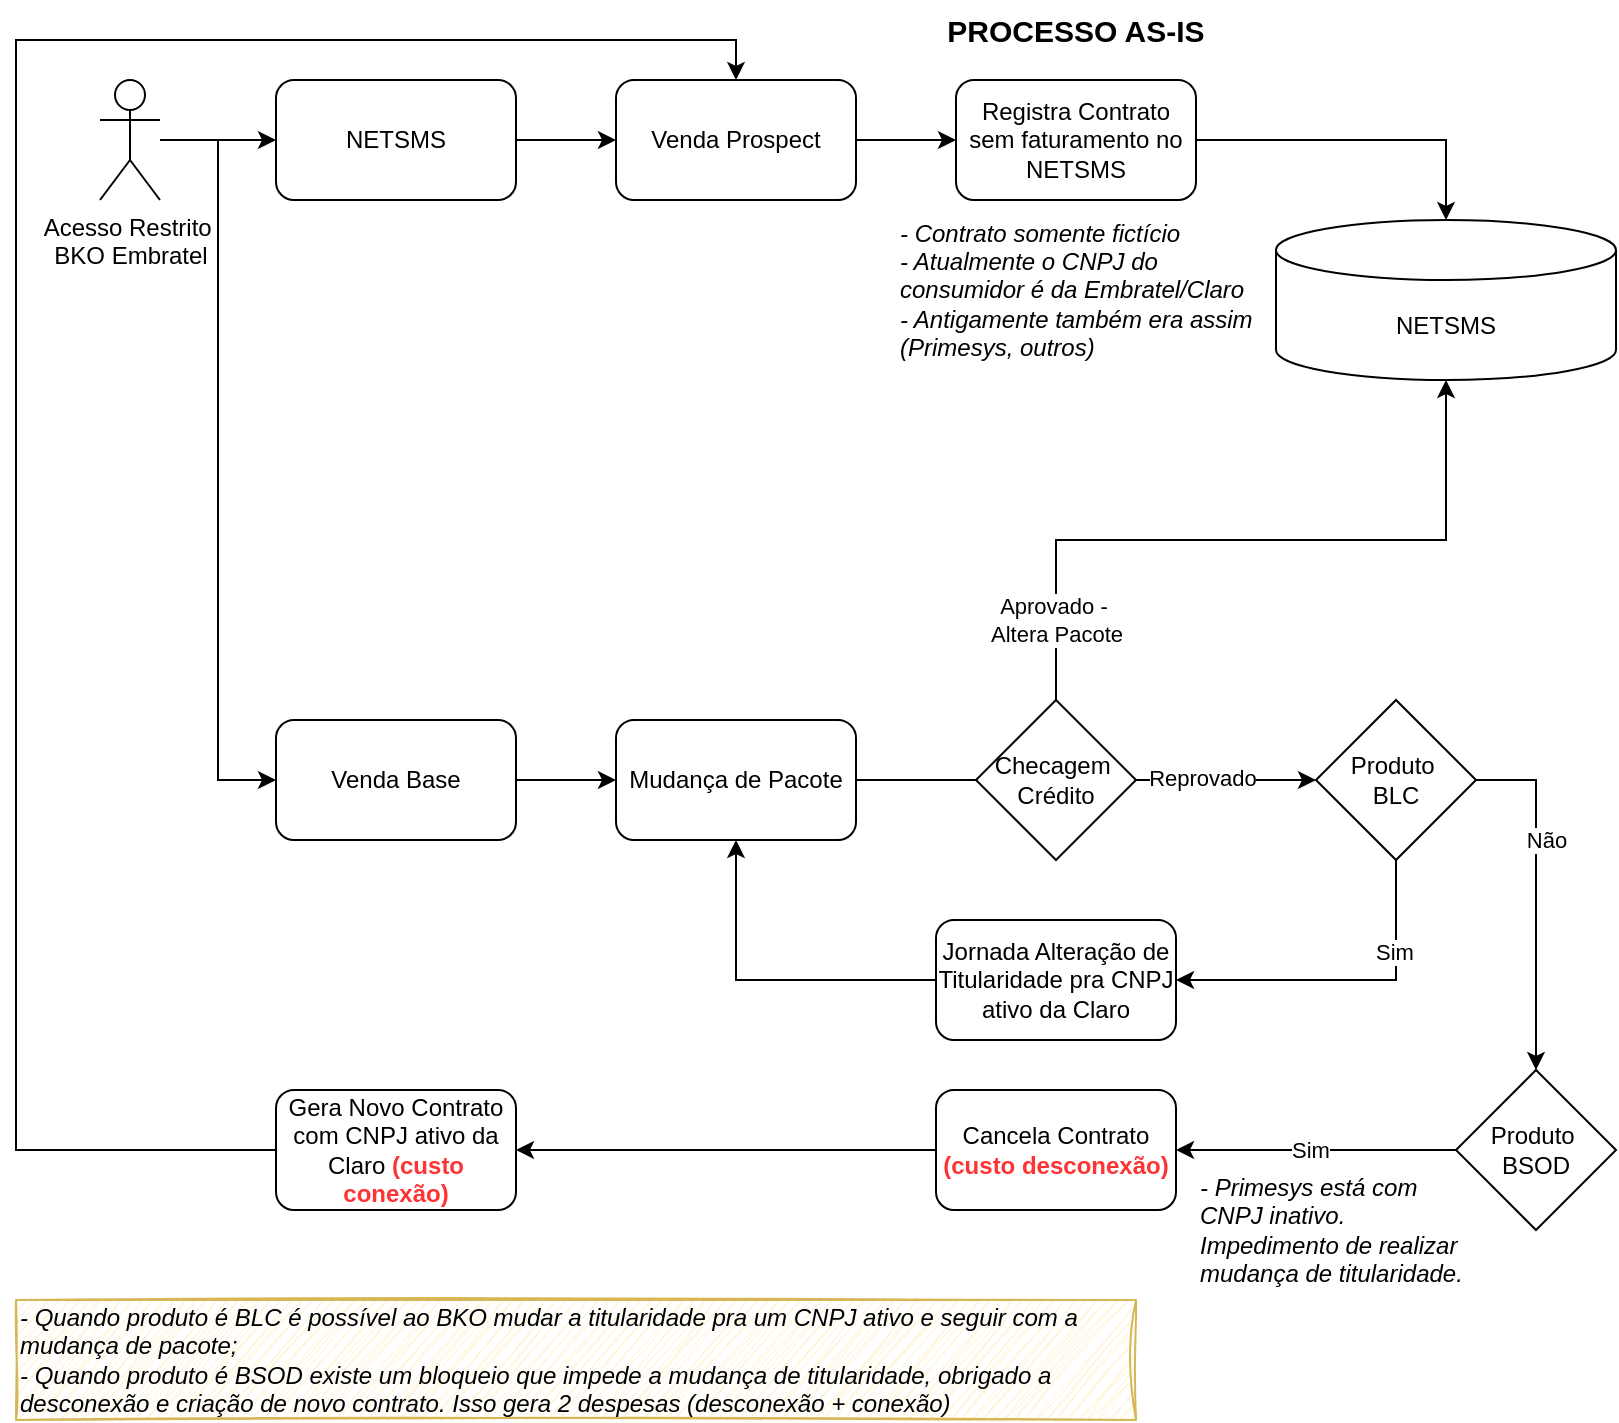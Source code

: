 <mxfile version="28.1.0" pages="4">
  <diagram name="AS-IS v2" id="DpZQilk-6mZD1pAiLKQT">
    <mxGraphModel dx="1042" dy="561" grid="1" gridSize="10" guides="1" tooltips="1" connect="1" arrows="1" fold="1" page="1" pageScale="1" pageWidth="827" pageHeight="1169" math="0" shadow="0">
      <root>
        <mxCell id="k7Fj7TQaixe13yYSkC7b-0" />
        <mxCell id="k7Fj7TQaixe13yYSkC7b-1" parent="k7Fj7TQaixe13yYSkC7b-0" />
        <mxCell id="k7Fj7TQaixe13yYSkC7b-2" style="edgeStyle=orthogonalEdgeStyle;rounded=0;orthogonalLoop=1;jettySize=auto;html=1;" edge="1" parent="k7Fj7TQaixe13yYSkC7b-1" source="k7Fj7TQaixe13yYSkC7b-3" target="k7Fj7TQaixe13yYSkC7b-12">
          <mxGeometry relative="1" as="geometry" />
        </mxCell>
        <mxCell id="k7Fj7TQaixe13yYSkC7b-3" value="NETSMS" style="rounded=1;whiteSpace=wrap;html=1;" vertex="1" parent="k7Fj7TQaixe13yYSkC7b-1">
          <mxGeometry x="150" y="50" width="120" height="60" as="geometry" />
        </mxCell>
        <mxCell id="k7Fj7TQaixe13yYSkC7b-4" style="edgeStyle=orthogonalEdgeStyle;rounded=0;orthogonalLoop=1;jettySize=auto;html=1;entryX=0;entryY=0.5;entryDx=0;entryDy=0;" edge="1" parent="k7Fj7TQaixe13yYSkC7b-1" source="k7Fj7TQaixe13yYSkC7b-6" target="k7Fj7TQaixe13yYSkC7b-3">
          <mxGeometry relative="1" as="geometry" />
        </mxCell>
        <mxCell id="k7Fj7TQaixe13yYSkC7b-5" style="edgeStyle=orthogonalEdgeStyle;rounded=0;orthogonalLoop=1;jettySize=auto;html=1;entryX=0;entryY=0.5;entryDx=0;entryDy=0;" edge="1" parent="k7Fj7TQaixe13yYSkC7b-1" source="k7Fj7TQaixe13yYSkC7b-6" target="k7Fj7TQaixe13yYSkC7b-14">
          <mxGeometry relative="1" as="geometry" />
        </mxCell>
        <mxCell id="k7Fj7TQaixe13yYSkC7b-6" value="Acesso Restrito&amp;nbsp;&lt;div&gt;BKO Embratel&lt;/div&gt;" style="shape=umlActor;verticalLabelPosition=bottom;verticalAlign=top;html=1;outlineConnect=0;" vertex="1" parent="k7Fj7TQaixe13yYSkC7b-1">
          <mxGeometry x="62" y="50" width="30" height="60" as="geometry" />
        </mxCell>
        <mxCell id="k7Fj7TQaixe13yYSkC7b-7" value="Registra Contrato sem faturamento no NETSMS" style="rounded=1;whiteSpace=wrap;html=1;" vertex="1" parent="k7Fj7TQaixe13yYSkC7b-1">
          <mxGeometry x="490" y="50" width="120" height="60" as="geometry" />
        </mxCell>
        <mxCell id="k7Fj7TQaixe13yYSkC7b-8" value="- Contrato somente fictício&lt;div&gt;- Atualmente o CNPJ do consumidor é da Embratel/Claro&lt;/div&gt;&lt;div&gt;- Antigamente também era assim (Primesys, outros)&lt;/div&gt;" style="text;html=1;align=left;verticalAlign=middle;whiteSpace=wrap;rounded=0;fontStyle=2" vertex="1" parent="k7Fj7TQaixe13yYSkC7b-1">
          <mxGeometry x="460" y="90" width="180" height="130" as="geometry" />
        </mxCell>
        <mxCell id="k7Fj7TQaixe13yYSkC7b-9" value="NETSMS" style="shape=cylinder3;whiteSpace=wrap;html=1;boundedLbl=1;backgroundOutline=1;size=15;" vertex="1" parent="k7Fj7TQaixe13yYSkC7b-1">
          <mxGeometry x="650" y="120" width="170" height="80" as="geometry" />
        </mxCell>
        <mxCell id="k7Fj7TQaixe13yYSkC7b-10" style="edgeStyle=orthogonalEdgeStyle;rounded=0;orthogonalLoop=1;jettySize=auto;html=1;entryX=0.5;entryY=0;entryDx=0;entryDy=0;entryPerimeter=0;" edge="1" parent="k7Fj7TQaixe13yYSkC7b-1" source="k7Fj7TQaixe13yYSkC7b-7" target="k7Fj7TQaixe13yYSkC7b-9">
          <mxGeometry relative="1" as="geometry" />
        </mxCell>
        <mxCell id="k7Fj7TQaixe13yYSkC7b-11" style="edgeStyle=orthogonalEdgeStyle;rounded=0;orthogonalLoop=1;jettySize=auto;html=1;entryX=0;entryY=0.5;entryDx=0;entryDy=0;" edge="1" parent="k7Fj7TQaixe13yYSkC7b-1" source="k7Fj7TQaixe13yYSkC7b-12" target="k7Fj7TQaixe13yYSkC7b-7">
          <mxGeometry relative="1" as="geometry" />
        </mxCell>
        <mxCell id="k7Fj7TQaixe13yYSkC7b-12" value="Venda Prospect" style="rounded=1;whiteSpace=wrap;html=1;" vertex="1" parent="k7Fj7TQaixe13yYSkC7b-1">
          <mxGeometry x="320" y="50" width="120" height="60" as="geometry" />
        </mxCell>
        <mxCell id="k7Fj7TQaixe13yYSkC7b-13" value="" style="edgeStyle=orthogonalEdgeStyle;rounded=0;orthogonalLoop=1;jettySize=auto;html=1;" edge="1" parent="k7Fj7TQaixe13yYSkC7b-1" source="k7Fj7TQaixe13yYSkC7b-14" target="k7Fj7TQaixe13yYSkC7b-16">
          <mxGeometry relative="1" as="geometry" />
        </mxCell>
        <mxCell id="k7Fj7TQaixe13yYSkC7b-14" value="Venda Base" style="rounded=1;whiteSpace=wrap;html=1;" vertex="1" parent="k7Fj7TQaixe13yYSkC7b-1">
          <mxGeometry x="150" y="370" width="120" height="60" as="geometry" />
        </mxCell>
        <mxCell id="k7Fj7TQaixe13yYSkC7b-15" style="edgeStyle=orthogonalEdgeStyle;rounded=0;orthogonalLoop=1;jettySize=auto;html=1;entryX=0;entryY=0.5;entryDx=0;entryDy=0;" edge="1" parent="k7Fj7TQaixe13yYSkC7b-1" source="k7Fj7TQaixe13yYSkC7b-16" target="3gBMF1O4Vmi6MCF1SRB2-2">
          <mxGeometry relative="1" as="geometry">
            <mxPoint x="540" y="400" as="targetPoint" />
            <Array as="points">
              <mxPoint x="570" y="400" />
              <mxPoint x="570" y="400" />
            </Array>
          </mxGeometry>
        </mxCell>
        <mxCell id="k7Fj7TQaixe13yYSkC7b-16" value="Mudança de Pacote" style="whiteSpace=wrap;html=1;rounded=1;" vertex="1" parent="k7Fj7TQaixe13yYSkC7b-1">
          <mxGeometry x="320" y="370" width="120" height="60" as="geometry" />
        </mxCell>
        <mxCell id="3gBMF1O4Vmi6MCF1SRB2-15" value="" style="edgeStyle=orthogonalEdgeStyle;rounded=0;orthogonalLoop=1;jettySize=auto;html=1;exitX=1;exitY=0.5;exitDx=0;exitDy=0;entryX=0;entryY=0.5;entryDx=0;entryDy=0;" edge="1" parent="k7Fj7TQaixe13yYSkC7b-1" source="3gBMF1O4Vmi6MCF1SRB2-2" target="3gBMF1O4Vmi6MCF1SRB2-17">
          <mxGeometry relative="1" as="geometry">
            <mxPoint x="620" y="400" as="sourcePoint" />
            <mxPoint x="670" y="400" as="targetPoint" />
          </mxGeometry>
        </mxCell>
        <mxCell id="3gBMF1O4Vmi6MCF1SRB2-16" value="Reprovado" style="edgeLabel;html=1;align=center;verticalAlign=middle;resizable=0;points=[];" vertex="1" connectable="0" parent="3gBMF1O4Vmi6MCF1SRB2-15">
          <mxGeometry x="-0.265" y="1" relative="1" as="geometry">
            <mxPoint as="offset" />
          </mxGeometry>
        </mxCell>
        <mxCell id="k7Fj7TQaixe13yYSkC7b-26" value="&lt;div&gt;- Primesys está com CNPJ inativo. Impedimento de realizar mudança de titularidade.&lt;/div&gt;" style="text;html=1;align=left;verticalAlign=middle;whiteSpace=wrap;rounded=0;fontStyle=2" vertex="1" parent="k7Fj7TQaixe13yYSkC7b-1">
          <mxGeometry x="610" y="600" width="140" height="50" as="geometry" />
        </mxCell>
        <mxCell id="k7Fj7TQaixe13yYSkC7b-27" style="edgeStyle=orthogonalEdgeStyle;rounded=0;orthogonalLoop=1;jettySize=auto;html=1;entryX=0.5;entryY=1;entryDx=0;entryDy=0;" edge="1" parent="k7Fj7TQaixe13yYSkC7b-1" source="k7Fj7TQaixe13yYSkC7b-28" target="k7Fj7TQaixe13yYSkC7b-16">
          <mxGeometry relative="1" as="geometry" />
        </mxCell>
        <mxCell id="k7Fj7TQaixe13yYSkC7b-28" value="Jornada Alteração de Titularidade pra CNPJ ativo da Claro" style="whiteSpace=wrap;html=1;rounded=1;" vertex="1" parent="k7Fj7TQaixe13yYSkC7b-1">
          <mxGeometry x="480" y="470" width="120" height="60" as="geometry" />
        </mxCell>
        <mxCell id="3gBMF1O4Vmi6MCF1SRB2-23" style="edgeStyle=orthogonalEdgeStyle;rounded=0;orthogonalLoop=1;jettySize=auto;html=1;entryX=1;entryY=0.5;entryDx=0;entryDy=0;" edge="1" parent="k7Fj7TQaixe13yYSkC7b-1" source="k7Fj7TQaixe13yYSkC7b-33" target="k7Fj7TQaixe13yYSkC7b-35">
          <mxGeometry relative="1" as="geometry" />
        </mxCell>
        <mxCell id="3gBMF1O4Vmi6MCF1SRB2-24" value="Sim" style="edgeLabel;html=1;align=center;verticalAlign=middle;resizable=0;points=[];" vertex="1" connectable="0" parent="3gBMF1O4Vmi6MCF1SRB2-23">
          <mxGeometry x="0.051" relative="1" as="geometry">
            <mxPoint as="offset" />
          </mxGeometry>
        </mxCell>
        <mxCell id="k7Fj7TQaixe13yYSkC7b-33" value="Produto&amp;nbsp;&lt;div&gt;BSOD&lt;/div&gt;" style="rhombus;whiteSpace=wrap;html=1;" vertex="1" parent="k7Fj7TQaixe13yYSkC7b-1">
          <mxGeometry x="740" y="545" width="80" height="80" as="geometry" />
        </mxCell>
        <mxCell id="k7Fj7TQaixe13yYSkC7b-34" value="" style="edgeStyle=orthogonalEdgeStyle;rounded=0;orthogonalLoop=1;jettySize=auto;html=1;" edge="1" parent="k7Fj7TQaixe13yYSkC7b-1" source="k7Fj7TQaixe13yYSkC7b-35" target="k7Fj7TQaixe13yYSkC7b-37">
          <mxGeometry relative="1" as="geometry" />
        </mxCell>
        <mxCell id="k7Fj7TQaixe13yYSkC7b-35" value="Cancela Contrato &lt;b&gt;&lt;font style=&quot;color: rgb(255, 51, 51);&quot;&gt;(custo desconexão)&lt;/font&gt;&lt;/b&gt;" style="rounded=1;whiteSpace=wrap;html=1;" vertex="1" parent="k7Fj7TQaixe13yYSkC7b-1">
          <mxGeometry x="480" y="555" width="120" height="60" as="geometry" />
        </mxCell>
        <mxCell id="k7Fj7TQaixe13yYSkC7b-36" style="edgeStyle=orthogonalEdgeStyle;rounded=0;orthogonalLoop=1;jettySize=auto;html=1;entryX=0.5;entryY=0;entryDx=0;entryDy=0;exitX=0;exitY=0.5;exitDx=0;exitDy=0;" edge="1" parent="k7Fj7TQaixe13yYSkC7b-1" source="k7Fj7TQaixe13yYSkC7b-37" target="k7Fj7TQaixe13yYSkC7b-12">
          <mxGeometry relative="1" as="geometry">
            <Array as="points">
              <mxPoint x="20" y="585" />
              <mxPoint x="20" y="30" />
              <mxPoint x="380" y="30" />
            </Array>
          </mxGeometry>
        </mxCell>
        <mxCell id="k7Fj7TQaixe13yYSkC7b-37" value="&lt;font style=&quot;color: rgb(0, 0, 0);&quot;&gt;Gera Novo Contrato com CNPJ a&lt;/font&gt;&lt;span style=&quot;background-color: transparent;&quot;&gt;&lt;font style=&quot;color: rgb(0, 0, 0);&quot;&gt;tivo da Claro&lt;/font&gt;&lt;font style=&quot;color: light-dark(rgb(255, 51, 51), rgb(255, 255, 255));&quot;&gt; &lt;/font&gt;&lt;b style=&quot;&quot;&gt;&lt;font style=&quot;color: light-dark(rgb(255, 51, 51), rgb(255, 255, 255));&quot;&gt;(custo conexão)&lt;/font&gt;&lt;/b&gt;&lt;/span&gt;" style="whiteSpace=wrap;html=1;rounded=1;" vertex="1" parent="k7Fj7TQaixe13yYSkC7b-1">
          <mxGeometry x="150" y="555" width="120" height="60" as="geometry" />
        </mxCell>
        <mxCell id="k7Fj7TQaixe13yYSkC7b-38" value="PROCESSO AS-IS" style="text;html=1;align=center;verticalAlign=middle;whiteSpace=wrap;rounded=0;fontStyle=1;fontSize=15;" vertex="1" parent="k7Fj7TQaixe13yYSkC7b-1">
          <mxGeometry x="425" y="10" width="250" height="30" as="geometry" />
        </mxCell>
        <mxCell id="3gBMF1O4Vmi6MCF1SRB2-2" value="Checagem&amp;nbsp;&lt;div&gt;Crédito&lt;/div&gt;" style="rhombus;whiteSpace=wrap;html=1;" vertex="1" parent="k7Fj7TQaixe13yYSkC7b-1">
          <mxGeometry x="500" y="360" width="80" height="80" as="geometry" />
        </mxCell>
        <mxCell id="3gBMF1O4Vmi6MCF1SRB2-7" style="edgeStyle=orthogonalEdgeStyle;rounded=0;orthogonalLoop=1;jettySize=auto;html=1;entryX=0.5;entryY=1;entryDx=0;entryDy=0;entryPerimeter=0;exitX=0.5;exitY=0;exitDx=0;exitDy=0;" edge="1" parent="k7Fj7TQaixe13yYSkC7b-1" source="3gBMF1O4Vmi6MCF1SRB2-2" target="k7Fj7TQaixe13yYSkC7b-9">
          <mxGeometry relative="1" as="geometry" />
        </mxCell>
        <mxCell id="3gBMF1O4Vmi6MCF1SRB2-8" value="Aprovado -&amp;nbsp;&lt;div&gt;Altera Pacote&lt;/div&gt;" style="edgeLabel;html=1;align=center;verticalAlign=middle;resizable=0;points=[];" vertex="1" connectable="0" parent="3gBMF1O4Vmi6MCF1SRB2-7">
          <mxGeometry x="-0.027" y="2" relative="1" as="geometry">
            <mxPoint x="-93" y="42" as="offset" />
          </mxGeometry>
        </mxCell>
        <mxCell id="3gBMF1O4Vmi6MCF1SRB2-18" style="edgeStyle=orthogonalEdgeStyle;rounded=0;orthogonalLoop=1;jettySize=auto;html=1;entryX=1;entryY=0.5;entryDx=0;entryDy=0;" edge="1" parent="k7Fj7TQaixe13yYSkC7b-1" source="3gBMF1O4Vmi6MCF1SRB2-17" target="k7Fj7TQaixe13yYSkC7b-28">
          <mxGeometry relative="1" as="geometry">
            <Array as="points">
              <mxPoint x="710" y="500" />
            </Array>
          </mxGeometry>
        </mxCell>
        <mxCell id="3gBMF1O4Vmi6MCF1SRB2-19" value="Sim" style="edgeLabel;html=1;align=center;verticalAlign=middle;resizable=0;points=[];" vertex="1" connectable="0" parent="3gBMF1O4Vmi6MCF1SRB2-18">
          <mxGeometry x="-0.456" y="-1" relative="1" as="geometry">
            <mxPoint as="offset" />
          </mxGeometry>
        </mxCell>
        <mxCell id="3gBMF1O4Vmi6MCF1SRB2-20" style="edgeStyle=orthogonalEdgeStyle;rounded=0;orthogonalLoop=1;jettySize=auto;html=1;entryX=0.5;entryY=0;entryDx=0;entryDy=0;" edge="1" parent="k7Fj7TQaixe13yYSkC7b-1" source="3gBMF1O4Vmi6MCF1SRB2-17" target="k7Fj7TQaixe13yYSkC7b-33">
          <mxGeometry relative="1" as="geometry">
            <Array as="points">
              <mxPoint x="780" y="400" />
            </Array>
          </mxGeometry>
        </mxCell>
        <mxCell id="3gBMF1O4Vmi6MCF1SRB2-21" value="Não" style="edgeLabel;html=1;align=center;verticalAlign=middle;resizable=0;points=[];" vertex="1" connectable="0" parent="3gBMF1O4Vmi6MCF1SRB2-20">
          <mxGeometry x="-0.773" y="-2" relative="1" as="geometry">
            <mxPoint x="15" y="28" as="offset" />
          </mxGeometry>
        </mxCell>
        <mxCell id="3gBMF1O4Vmi6MCF1SRB2-17" value="Produto&amp;nbsp;&lt;div&gt;BLC&lt;/div&gt;" style="rhombus;whiteSpace=wrap;html=1;" vertex="1" parent="k7Fj7TQaixe13yYSkC7b-1">
          <mxGeometry x="670" y="360" width="80" height="80" as="geometry" />
        </mxCell>
        <mxCell id="3gBMF1O4Vmi6MCF1SRB2-25" value="&lt;div&gt;- Quando produto é BLC é possível ao BKO mudar a titularidade pra um CNPJ ativo e seguir com a mudança de pacote;&lt;/div&gt;&lt;div&gt;- Quando produto é BSOD existe um bloqueio que impede a mudança de titularidade, obrigado a desconexão e criação de novo contrato. Isso gera 2 despesas (desconexão + conexão)&lt;/div&gt;" style="text;html=1;align=left;verticalAlign=middle;whiteSpace=wrap;rounded=0;fontStyle=2;fillColor=#fff2cc;strokeColor=#d6b656;sketch=1;curveFitting=1;jiggle=2;" vertex="1" parent="k7Fj7TQaixe13yYSkC7b-1">
          <mxGeometry x="20" y="660" width="560" height="60" as="geometry" />
        </mxCell>
      </root>
    </mxGraphModel>
  </diagram>
  <diagram name="TO-BE v2" id="lrzshgty2-1Zl3WJrVAD">
    <mxGraphModel dx="1042" dy="561" grid="1" gridSize="10" guides="1" tooltips="1" connect="1" arrows="1" fold="1" page="1" pageScale="1" pageWidth="827" pageHeight="1169" math="0" shadow="0">
      <root>
        <mxCell id="-ufZKjMV2JP7Gstn3VgU-0" />
        <mxCell id="-ufZKjMV2JP7Gstn3VgU-1" parent="-ufZKjMV2JP7Gstn3VgU-0" />
        <mxCell id="-ufZKjMV2JP7Gstn3VgU-2" style="edgeStyle=orthogonalEdgeStyle;rounded=0;orthogonalLoop=1;jettySize=auto;html=1;" edge="1" parent="-ufZKjMV2JP7Gstn3VgU-1" source="-ufZKjMV2JP7Gstn3VgU-3" target="-ufZKjMV2JP7Gstn3VgU-12">
          <mxGeometry relative="1" as="geometry" />
        </mxCell>
        <mxCell id="-ufZKjMV2JP7Gstn3VgU-3" value="NETSMS" style="rounded=1;whiteSpace=wrap;html=1;" vertex="1" parent="-ufZKjMV2JP7Gstn3VgU-1">
          <mxGeometry x="150" y="50" width="120" height="60" as="geometry" />
        </mxCell>
        <mxCell id="-ufZKjMV2JP7Gstn3VgU-4" style="edgeStyle=orthogonalEdgeStyle;rounded=0;orthogonalLoop=1;jettySize=auto;html=1;entryX=0;entryY=0.5;entryDx=0;entryDy=0;" edge="1" parent="-ufZKjMV2JP7Gstn3VgU-1" source="-ufZKjMV2JP7Gstn3VgU-6" target="-ufZKjMV2JP7Gstn3VgU-3">
          <mxGeometry relative="1" as="geometry" />
        </mxCell>
        <mxCell id="-ufZKjMV2JP7Gstn3VgU-5" style="edgeStyle=orthogonalEdgeStyle;rounded=0;orthogonalLoop=1;jettySize=auto;html=1;entryX=0;entryY=0.5;entryDx=0;entryDy=0;" edge="1" parent="-ufZKjMV2JP7Gstn3VgU-1" source="-ufZKjMV2JP7Gstn3VgU-6" target="-ufZKjMV2JP7Gstn3VgU-14">
          <mxGeometry relative="1" as="geometry" />
        </mxCell>
        <mxCell id="-ufZKjMV2JP7Gstn3VgU-6" value="Acesso Restrito&amp;nbsp;&lt;div&gt;BKO Embratel&lt;/div&gt;" style="shape=umlActor;verticalLabelPosition=bottom;verticalAlign=top;html=1;outlineConnect=0;" vertex="1" parent="-ufZKjMV2JP7Gstn3VgU-1">
          <mxGeometry x="62" y="50" width="30" height="60" as="geometry" />
        </mxCell>
        <mxCell id="-ufZKjMV2JP7Gstn3VgU-7" value="Registra Contrato sem faturamento no NETSMS" style="rounded=1;whiteSpace=wrap;html=1;" vertex="1" parent="-ufZKjMV2JP7Gstn3VgU-1">
          <mxGeometry x="490" y="50" width="120" height="60" as="geometry" />
        </mxCell>
        <mxCell id="-ufZKjMV2JP7Gstn3VgU-8" value="- Contrato somente fictício&lt;div&gt;- Atualmente o CNPJ do consumidor é da Embratel/Claro&lt;/div&gt;&lt;div&gt;- Antigamente também era assim (Primesys, outros)&lt;/div&gt;" style="text;html=1;align=left;verticalAlign=middle;whiteSpace=wrap;rounded=0;fontStyle=2" vertex="1" parent="-ufZKjMV2JP7Gstn3VgU-1">
          <mxGeometry x="460" y="90" width="180" height="130" as="geometry" />
        </mxCell>
        <mxCell id="-ufZKjMV2JP7Gstn3VgU-9" value="NETSMS" style="shape=cylinder3;whiteSpace=wrap;html=1;boundedLbl=1;backgroundOutline=1;size=15;" vertex="1" parent="-ufZKjMV2JP7Gstn3VgU-1">
          <mxGeometry x="650" y="120" width="170" height="80" as="geometry" />
        </mxCell>
        <mxCell id="-ufZKjMV2JP7Gstn3VgU-10" style="edgeStyle=orthogonalEdgeStyle;rounded=0;orthogonalLoop=1;jettySize=auto;html=1;entryX=0.5;entryY=0;entryDx=0;entryDy=0;entryPerimeter=0;" edge="1" parent="-ufZKjMV2JP7Gstn3VgU-1" source="-ufZKjMV2JP7Gstn3VgU-7" target="-ufZKjMV2JP7Gstn3VgU-9">
          <mxGeometry relative="1" as="geometry" />
        </mxCell>
        <mxCell id="-ufZKjMV2JP7Gstn3VgU-11" style="edgeStyle=orthogonalEdgeStyle;rounded=0;orthogonalLoop=1;jettySize=auto;html=1;entryX=0;entryY=0.5;entryDx=0;entryDy=0;" edge="1" parent="-ufZKjMV2JP7Gstn3VgU-1" source="-ufZKjMV2JP7Gstn3VgU-12" target="-ufZKjMV2JP7Gstn3VgU-7">
          <mxGeometry relative="1" as="geometry" />
        </mxCell>
        <mxCell id="-ufZKjMV2JP7Gstn3VgU-12" value="Venda Prospect" style="rounded=1;whiteSpace=wrap;html=1;" vertex="1" parent="-ufZKjMV2JP7Gstn3VgU-1">
          <mxGeometry x="320" y="50" width="120" height="60" as="geometry" />
        </mxCell>
        <mxCell id="-ufZKjMV2JP7Gstn3VgU-13" value="" style="edgeStyle=orthogonalEdgeStyle;rounded=0;orthogonalLoop=1;jettySize=auto;html=1;" edge="1" parent="-ufZKjMV2JP7Gstn3VgU-1" source="-ufZKjMV2JP7Gstn3VgU-14" target="-ufZKjMV2JP7Gstn3VgU-16">
          <mxGeometry relative="1" as="geometry" />
        </mxCell>
        <mxCell id="-ufZKjMV2JP7Gstn3VgU-14" value="Venda Base" style="rounded=1;whiteSpace=wrap;html=1;" vertex="1" parent="-ufZKjMV2JP7Gstn3VgU-1">
          <mxGeometry x="150" y="370" width="120" height="60" as="geometry" />
        </mxCell>
        <mxCell id="-ufZKjMV2JP7Gstn3VgU-15" style="edgeStyle=orthogonalEdgeStyle;rounded=0;orthogonalLoop=1;jettySize=auto;html=1;entryX=0;entryY=0.5;entryDx=0;entryDy=0;" edge="1" parent="-ufZKjMV2JP7Gstn3VgU-1" source="-ufZKjMV2JP7Gstn3VgU-16" target="-ufZKjMV2JP7Gstn3VgU-30">
          <mxGeometry relative="1" as="geometry">
            <mxPoint x="540" y="400" as="targetPoint" />
            <Array as="points">
              <mxPoint x="570" y="400" />
              <mxPoint x="570" y="400" />
            </Array>
          </mxGeometry>
        </mxCell>
        <mxCell id="-ufZKjMV2JP7Gstn3VgU-16" value="Mudança de Pacote" style="whiteSpace=wrap;html=1;rounded=1;" vertex="1" parent="-ufZKjMV2JP7Gstn3VgU-1">
          <mxGeometry x="320" y="370" width="120" height="60" as="geometry" />
        </mxCell>
        <mxCell id="-ufZKjMV2JP7Gstn3VgU-17" value="" style="edgeStyle=orthogonalEdgeStyle;rounded=0;orthogonalLoop=1;jettySize=auto;html=1;exitX=1;exitY=0.5;exitDx=0;exitDy=0;entryX=1;entryY=0.5;entryDx=0;entryDy=0;" edge="1" parent="-ufZKjMV2JP7Gstn3VgU-1" source="-ufZKjMV2JP7Gstn3VgU-30" target="-ufZKjMV2JP7Gstn3VgU-21">
          <mxGeometry relative="1" as="geometry">
            <mxPoint x="620" y="400" as="sourcePoint" />
            <mxPoint x="670" y="400" as="targetPoint" />
          </mxGeometry>
        </mxCell>
        <mxCell id="-ufZKjMV2JP7Gstn3VgU-18" value="Reprovado" style="edgeLabel;html=1;align=center;verticalAlign=middle;resizable=0;points=[];" vertex="1" connectable="0" parent="-ufZKjMV2JP7Gstn3VgU-17">
          <mxGeometry x="-0.265" y="1" relative="1" as="geometry">
            <mxPoint as="offset" />
          </mxGeometry>
        </mxCell>
        <mxCell id="-ufZKjMV2JP7Gstn3VgU-20" style="edgeStyle=orthogonalEdgeStyle;rounded=0;orthogonalLoop=1;jettySize=auto;html=1;entryX=0.5;entryY=1;entryDx=0;entryDy=0;" edge="1" parent="-ufZKjMV2JP7Gstn3VgU-1" source="-ufZKjMV2JP7Gstn3VgU-21" target="-ufZKjMV2JP7Gstn3VgU-16">
          <mxGeometry relative="1" as="geometry" />
        </mxCell>
        <mxCell id="-ufZKjMV2JP7Gstn3VgU-21" value="Jornada Alteração de Titularidade pra CNPJ ativo da Claro" style="whiteSpace=wrap;html=1;rounded=1;" vertex="1" parent="-ufZKjMV2JP7Gstn3VgU-1">
          <mxGeometry x="480" y="470" width="120" height="60" as="geometry" />
        </mxCell>
        <mxCell id="-ufZKjMV2JP7Gstn3VgU-29" value="PROCESSO TO-BE" style="text;html=1;align=center;verticalAlign=middle;whiteSpace=wrap;rounded=0;fontStyle=1;fontSize=15;" vertex="1" parent="-ufZKjMV2JP7Gstn3VgU-1">
          <mxGeometry x="425" y="10" width="250" height="30" as="geometry" />
        </mxCell>
        <mxCell id="-ufZKjMV2JP7Gstn3VgU-30" value="Checagem&amp;nbsp;&lt;div&gt;Crédito&lt;/div&gt;" style="rhombus;whiteSpace=wrap;html=1;" vertex="1" parent="-ufZKjMV2JP7Gstn3VgU-1">
          <mxGeometry x="500" y="360" width="80" height="80" as="geometry" />
        </mxCell>
        <mxCell id="-ufZKjMV2JP7Gstn3VgU-31" style="edgeStyle=orthogonalEdgeStyle;rounded=0;orthogonalLoop=1;jettySize=auto;html=1;entryX=0.5;entryY=1;entryDx=0;entryDy=0;entryPerimeter=0;exitX=0.5;exitY=0;exitDx=0;exitDy=0;" edge="1" parent="-ufZKjMV2JP7Gstn3VgU-1" source="-ufZKjMV2JP7Gstn3VgU-30" target="-ufZKjMV2JP7Gstn3VgU-9">
          <mxGeometry relative="1" as="geometry" />
        </mxCell>
        <mxCell id="-ufZKjMV2JP7Gstn3VgU-32" value="Aprovado -&amp;nbsp;&lt;div&gt;Altera Pacote&lt;/div&gt;" style="edgeLabel;html=1;align=center;verticalAlign=middle;resizable=0;points=[];" vertex="1" connectable="0" parent="-ufZKjMV2JP7Gstn3VgU-31">
          <mxGeometry x="-0.027" y="2" relative="1" as="geometry">
            <mxPoint x="-93" y="42" as="offset" />
          </mxGeometry>
        </mxCell>
        <mxCell id="-ufZKjMV2JP7Gstn3VgU-38" value="- Todos contratos Embratel já estarão com CNPJ ativo, evitando necessidade de cancelamento (desconexão) e criação de novo contrato (conexão)." style="text;html=1;align=left;verticalAlign=top;whiteSpace=wrap;rounded=0;fontStyle=2;fillColor=#fff2cc;strokeColor=#d6b656;sketch=1;curveFitting=1;jiggle=2;" vertex="1" parent="-ufZKjMV2JP7Gstn3VgU-1">
          <mxGeometry x="20" y="550" width="560" height="60" as="geometry" />
        </mxCell>
        <mxCell id="9VtAtsA4rNMMjcmzdgVB-0" value="JOB Atualiza CNPJ em contratos Embratel" style="rounded=1;whiteSpace=wrap;html=1;fillColor=#fff2cc;strokeColor=#d6b656;" vertex="1" parent="-ufZKjMV2JP7Gstn3VgU-1">
          <mxGeometry x="610" y="310" width="120" height="60" as="geometry" />
        </mxCell>
        <mxCell id="9VtAtsA4rNMMjcmzdgVB-1" style="edgeStyle=orthogonalEdgeStyle;rounded=0;orthogonalLoop=1;jettySize=auto;html=1;entryX=0.598;entryY=1.025;entryDx=0;entryDy=0;entryPerimeter=0;exitX=1;exitY=0.5;exitDx=0;exitDy=0;" edge="1" parent="-ufZKjMV2JP7Gstn3VgU-1" source="9VtAtsA4rNMMjcmzdgVB-0" target="-ufZKjMV2JP7Gstn3VgU-9">
          <mxGeometry relative="1" as="geometry" />
        </mxCell>
        <mxCell id="AEFr6qQ_I9yNz6JFfCo5-0" value="Chamado Atualiza tabela NETSMS&amp;nbsp;com contratos x novo CNPJ" style="rounded=1;whiteSpace=wrap;html=1;fillColor=#fff2cc;strokeColor=#d6b656;" vertex="1" parent="-ufZKjMV2JP7Gstn3VgU-1">
          <mxGeometry x="320" y="210" width="120" height="60" as="geometry" />
        </mxCell>
        <mxCell id="AEFr6qQ_I9yNz6JFfCo5-1" style="edgeStyle=orthogonalEdgeStyle;rounded=0;orthogonalLoop=1;jettySize=auto;html=1;entryX=0.145;entryY=1;entryDx=0;entryDy=-4.35;entryPerimeter=0;" edge="1" parent="-ufZKjMV2JP7Gstn3VgU-1" source="AEFr6qQ_I9yNz6JFfCo5-0" target="-ufZKjMV2JP7Gstn3VgU-9">
          <mxGeometry relative="1" as="geometry" />
        </mxCell>
        <mxCell id="AEFr6qQ_I9yNz6JFfCo5-2" value="JOB Gera Arquivo LOG" style="rounded=1;whiteSpace=wrap;html=1;fillColor=#fff2cc;strokeColor=#d6b656;" vertex="1" parent="-ufZKjMV2JP7Gstn3VgU-1">
          <mxGeometry x="660" y="390" width="120" height="60" as="geometry" />
        </mxCell>
        <mxCell id="AEFr6qQ_I9yNz6JFfCo5-3" style="edgeStyle=orthogonalEdgeStyle;rounded=0;orthogonalLoop=1;jettySize=auto;html=1;entryX=0.855;entryY=1;entryDx=0;entryDy=-4.35;entryPerimeter=0;" edge="1" parent="-ufZKjMV2JP7Gstn3VgU-1" source="AEFr6qQ_I9yNz6JFfCo5-2" target="-ufZKjMV2JP7Gstn3VgU-9">
          <mxGeometry relative="1" as="geometry">
            <Array as="points">
              <mxPoint x="795" y="420" />
            </Array>
          </mxGeometry>
        </mxCell>
      </root>
    </mxGraphModel>
  </diagram>
  <diagram name="AS-IS" id="O9E3QVRjLYlltCBO5CC2">
    <mxGraphModel dx="1042" dy="561" grid="1" gridSize="10" guides="1" tooltips="1" connect="1" arrows="1" fold="1" page="1" pageScale="1" pageWidth="827" pageHeight="1169" math="0" shadow="0">
      <root>
        <mxCell id="0" />
        <mxCell id="1" parent="0" />
        <mxCell id="G7d9W_WRkZ0tDgpjF5aS-10" style="edgeStyle=orthogonalEdgeStyle;rounded=0;orthogonalLoop=1;jettySize=auto;html=1;" edge="1" parent="1" source="G7d9W_WRkZ0tDgpjF5aS-1" target="G7d9W_WRkZ0tDgpjF5aS-9">
          <mxGeometry relative="1" as="geometry" />
        </mxCell>
        <mxCell id="G7d9W_WRkZ0tDgpjF5aS-1" value="NETSMS" style="rounded=1;whiteSpace=wrap;html=1;" vertex="1" parent="1">
          <mxGeometry x="150" y="50" width="120" height="60" as="geometry" />
        </mxCell>
        <mxCell id="G7d9W_WRkZ0tDgpjF5aS-3" style="edgeStyle=orthogonalEdgeStyle;rounded=0;orthogonalLoop=1;jettySize=auto;html=1;entryX=0;entryY=0.5;entryDx=0;entryDy=0;" edge="1" parent="1" source="G7d9W_WRkZ0tDgpjF5aS-2" target="G7d9W_WRkZ0tDgpjF5aS-1">
          <mxGeometry relative="1" as="geometry" />
        </mxCell>
        <mxCell id="G7d9W_WRkZ0tDgpjF5aS-26" style="edgeStyle=orthogonalEdgeStyle;rounded=0;orthogonalLoop=1;jettySize=auto;html=1;entryX=0;entryY=0.5;entryDx=0;entryDy=0;" edge="1" parent="1" source="G7d9W_WRkZ0tDgpjF5aS-2" target="G7d9W_WRkZ0tDgpjF5aS-12">
          <mxGeometry relative="1" as="geometry" />
        </mxCell>
        <mxCell id="G7d9W_WRkZ0tDgpjF5aS-2" value="Acesso Restrito&amp;nbsp;&lt;div&gt;BKO Embratel&lt;/div&gt;" style="shape=umlActor;verticalLabelPosition=bottom;verticalAlign=top;html=1;outlineConnect=0;" vertex="1" parent="1">
          <mxGeometry x="62" y="50" width="30" height="60" as="geometry" />
        </mxCell>
        <mxCell id="G7d9W_WRkZ0tDgpjF5aS-4" value="Registra Contrato sem faturamento no NETSMS" style="rounded=1;whiteSpace=wrap;html=1;" vertex="1" parent="1">
          <mxGeometry x="490" y="50" width="120" height="60" as="geometry" />
        </mxCell>
        <mxCell id="G7d9W_WRkZ0tDgpjF5aS-6" value="- Contrato somente fictício&lt;div&gt;- Atualmente o CNPJ do consumidor é da Embratel/Claro&lt;/div&gt;&lt;div&gt;- Antigamente também era assim (Primesys, outros)&lt;/div&gt;" style="text;html=1;align=left;verticalAlign=middle;whiteSpace=wrap;rounded=0;fontStyle=2" vertex="1" parent="1">
          <mxGeometry x="460" y="90" width="180" height="130" as="geometry" />
        </mxCell>
        <mxCell id="G7d9W_WRkZ0tDgpjF5aS-7" value="NETSMS" style="shape=cylinder3;whiteSpace=wrap;html=1;boundedLbl=1;backgroundOutline=1;size=15;" vertex="1" parent="1">
          <mxGeometry x="650" y="120" width="170" height="80" as="geometry" />
        </mxCell>
        <mxCell id="G7d9W_WRkZ0tDgpjF5aS-8" style="edgeStyle=orthogonalEdgeStyle;rounded=0;orthogonalLoop=1;jettySize=auto;html=1;entryX=0.5;entryY=0;entryDx=0;entryDy=0;entryPerimeter=0;" edge="1" parent="1" source="G7d9W_WRkZ0tDgpjF5aS-4" target="G7d9W_WRkZ0tDgpjF5aS-7">
          <mxGeometry relative="1" as="geometry" />
        </mxCell>
        <mxCell id="G7d9W_WRkZ0tDgpjF5aS-11" style="edgeStyle=orthogonalEdgeStyle;rounded=0;orthogonalLoop=1;jettySize=auto;html=1;entryX=0;entryY=0.5;entryDx=0;entryDy=0;" edge="1" parent="1" source="G7d9W_WRkZ0tDgpjF5aS-9" target="G7d9W_WRkZ0tDgpjF5aS-4">
          <mxGeometry relative="1" as="geometry" />
        </mxCell>
        <mxCell id="G7d9W_WRkZ0tDgpjF5aS-9" value="Venda Prospect" style="rounded=1;whiteSpace=wrap;html=1;" vertex="1" parent="1">
          <mxGeometry x="320" y="50" width="120" height="60" as="geometry" />
        </mxCell>
        <mxCell id="G7d9W_WRkZ0tDgpjF5aS-14" value="" style="edgeStyle=orthogonalEdgeStyle;rounded=0;orthogonalLoop=1;jettySize=auto;html=1;" edge="1" parent="1" source="G7d9W_WRkZ0tDgpjF5aS-12" target="G7d9W_WRkZ0tDgpjF5aS-13">
          <mxGeometry relative="1" as="geometry" />
        </mxCell>
        <mxCell id="G7d9W_WRkZ0tDgpjF5aS-12" value="Venda Base" style="rounded=1;whiteSpace=wrap;html=1;" vertex="1" parent="1">
          <mxGeometry x="150" y="270" width="120" height="60" as="geometry" />
        </mxCell>
        <mxCell id="G7d9W_WRkZ0tDgpjF5aS-18" style="edgeStyle=orthogonalEdgeStyle;rounded=0;orthogonalLoop=1;jettySize=auto;html=1;entryX=0;entryY=0.5;entryDx=0;entryDy=0;" edge="1" parent="1" source="G7d9W_WRkZ0tDgpjF5aS-13" target="G7d9W_WRkZ0tDgpjF5aS-17">
          <mxGeometry relative="1" as="geometry" />
        </mxCell>
        <mxCell id="G7d9W_WRkZ0tDgpjF5aS-13" value="Mudança de Pacote" style="whiteSpace=wrap;html=1;rounded=1;" vertex="1" parent="1">
          <mxGeometry x="320" y="270" width="120" height="60" as="geometry" />
        </mxCell>
        <mxCell id="G7d9W_WRkZ0tDgpjF5aS-20" style="edgeStyle=orthogonalEdgeStyle;rounded=0;orthogonalLoop=1;jettySize=auto;html=1;entryX=0;entryY=0.5;entryDx=0;entryDy=0;" edge="1" parent="1" source="G7d9W_WRkZ0tDgpjF5aS-17" target="G7d9W_WRkZ0tDgpjF5aS-19">
          <mxGeometry relative="1" as="geometry" />
        </mxCell>
        <mxCell id="G7d9W_WRkZ0tDgpjF5aS-17" value="Checagem de Crédito" style="whiteSpace=wrap;html=1;rounded=1;" vertex="1" parent="1">
          <mxGeometry x="490" y="270" width="120" height="60" as="geometry" />
        </mxCell>
        <mxCell id="G7d9W_WRkZ0tDgpjF5aS-21" style="edgeStyle=orthogonalEdgeStyle;rounded=0;orthogonalLoop=1;jettySize=auto;html=1;" edge="1" parent="1" source="G7d9W_WRkZ0tDgpjF5aS-19" target="G7d9W_WRkZ0tDgpjF5aS-7">
          <mxGeometry relative="1" as="geometry" />
        </mxCell>
        <mxCell id="G7d9W_WRkZ0tDgpjF5aS-22" value="Sim - Altera pacote" style="edgeLabel;html=1;align=center;verticalAlign=middle;resizable=0;points=[];" vertex="1" connectable="0" parent="G7d9W_WRkZ0tDgpjF5aS-21">
          <mxGeometry x="0.04" y="2" relative="1" as="geometry">
            <mxPoint as="offset" />
          </mxGeometry>
        </mxCell>
        <mxCell id="G7d9W_WRkZ0tDgpjF5aS-24" style="edgeStyle=orthogonalEdgeStyle;rounded=0;orthogonalLoop=1;jettySize=auto;html=1;entryX=0.5;entryY=0;entryDx=0;entryDy=0;" edge="1" parent="1" source="G7d9W_WRkZ0tDgpjF5aS-19" target="G7d9W_WRkZ0tDgpjF5aS-23">
          <mxGeometry relative="1" as="geometry" />
        </mxCell>
        <mxCell id="G7d9W_WRkZ0tDgpjF5aS-25" value="Não" style="edgeLabel;html=1;align=center;verticalAlign=middle;resizable=0;points=[];" vertex="1" connectable="0" parent="G7d9W_WRkZ0tDgpjF5aS-24">
          <mxGeometry x="-0.173" y="3" relative="1" as="geometry">
            <mxPoint as="offset" />
          </mxGeometry>
        </mxCell>
        <mxCell id="G7d9W_WRkZ0tDgpjF5aS-19" value="CNPJ Ativo" style="rhombus;whiteSpace=wrap;html=1;" vertex="1" parent="1">
          <mxGeometry x="695" y="260" width="80" height="80" as="geometry" />
        </mxCell>
        <mxCell id="G7d9W_WRkZ0tDgpjF5aS-29" value="" style="edgeStyle=orthogonalEdgeStyle;rounded=0;orthogonalLoop=1;jettySize=auto;html=1;" edge="1" parent="1" source="G7d9W_WRkZ0tDgpjF5aS-23" target="G7d9W_WRkZ0tDgpjF5aS-28">
          <mxGeometry relative="1" as="geometry" />
        </mxCell>
        <mxCell id="G7d9W_WRkZ0tDgpjF5aS-23" value="Aborta Mudança" style="rounded=1;whiteSpace=wrap;html=1;" vertex="1" parent="1">
          <mxGeometry x="675" y="400" width="120" height="60" as="geometry" />
        </mxCell>
        <mxCell id="G7d9W_WRkZ0tDgpjF5aS-27" value="&lt;div&gt;- Primesys está com CNPJ inativo. Impedimento de realizar mudança de titularidade.&lt;/div&gt;" style="text;html=1;align=left;verticalAlign=middle;whiteSpace=wrap;rounded=0;fontStyle=2" vertex="1" parent="1">
          <mxGeometry x="640" y="470" width="180" height="50" as="geometry" />
        </mxCell>
        <mxCell id="G7d9W_WRkZ0tDgpjF5aS-34" style="edgeStyle=orthogonalEdgeStyle;rounded=0;orthogonalLoop=1;jettySize=auto;html=1;entryX=1;entryY=0.5;entryDx=0;entryDy=0;" edge="1" parent="1" source="G7d9W_WRkZ0tDgpjF5aS-28" target="G7d9W_WRkZ0tDgpjF5aS-31">
          <mxGeometry relative="1" as="geometry" />
        </mxCell>
        <mxCell id="G7d9W_WRkZ0tDgpjF5aS-28" value="Alteração de Titularidade pra CNPJ ativo da Claro" style="whiteSpace=wrap;html=1;rounded=1;" vertex="1" parent="1">
          <mxGeometry x="490" y="400" width="120" height="60" as="geometry" />
        </mxCell>
        <mxCell id="G7d9W_WRkZ0tDgpjF5aS-32" style="edgeStyle=orthogonalEdgeStyle;rounded=0;orthogonalLoop=1;jettySize=auto;html=1;entryX=0.5;entryY=1;entryDx=0;entryDy=0;" edge="1" parent="1" source="G7d9W_WRkZ0tDgpjF5aS-31" target="G7d9W_WRkZ0tDgpjF5aS-13">
          <mxGeometry relative="1" as="geometry">
            <Array as="points">
              <mxPoint x="380" y="360" />
              <mxPoint x="380" y="360" />
            </Array>
          </mxGeometry>
        </mxCell>
        <mxCell id="G7d9W_WRkZ0tDgpjF5aS-33" value="Não" style="edgeLabel;html=1;align=center;verticalAlign=middle;resizable=0;points=[];" vertex="1" connectable="0" parent="G7d9W_WRkZ0tDgpjF5aS-32">
          <mxGeometry x="-0.06" y="-1" relative="1" as="geometry">
            <mxPoint as="offset" />
          </mxGeometry>
        </mxCell>
        <mxCell id="G7d9W_WRkZ0tDgpjF5aS-36" style="edgeStyle=orthogonalEdgeStyle;rounded=0;orthogonalLoop=1;jettySize=auto;html=1;entryX=1;entryY=0.5;entryDx=0;entryDy=0;" edge="1" parent="1" source="G7d9W_WRkZ0tDgpjF5aS-31" target="G7d9W_WRkZ0tDgpjF5aS-35">
          <mxGeometry relative="1" as="geometry" />
        </mxCell>
        <mxCell id="G7d9W_WRkZ0tDgpjF5aS-37" value="Sim" style="edgeLabel;html=1;align=center;verticalAlign=middle;resizable=0;points=[];" vertex="1" connectable="0" parent="G7d9W_WRkZ0tDgpjF5aS-36">
          <mxGeometry x="-0.223" y="-3" relative="1" as="geometry">
            <mxPoint as="offset" />
          </mxGeometry>
        </mxCell>
        <mxCell id="G7d9W_WRkZ0tDgpjF5aS-31" value="Produto&amp;nbsp;&lt;div&gt;Bsod&lt;/div&gt;" style="rhombus;whiteSpace=wrap;html=1;" vertex="1" parent="1">
          <mxGeometry x="340" y="390" width="80" height="80" as="geometry" />
        </mxCell>
        <mxCell id="G7d9W_WRkZ0tDgpjF5aS-39" value="" style="edgeStyle=orthogonalEdgeStyle;rounded=0;orthogonalLoop=1;jettySize=auto;html=1;" edge="1" parent="1" source="G7d9W_WRkZ0tDgpjF5aS-35" target="G7d9W_WRkZ0tDgpjF5aS-38">
          <mxGeometry relative="1" as="geometry" />
        </mxCell>
        <mxCell id="G7d9W_WRkZ0tDgpjF5aS-35" value="Cancela Contrato (custo desconexão)" style="rounded=1;whiteSpace=wrap;html=1;" vertex="1" parent="1">
          <mxGeometry x="150" y="400" width="120" height="60" as="geometry" />
        </mxCell>
        <mxCell id="G7d9W_WRkZ0tDgpjF5aS-40" style="edgeStyle=orthogonalEdgeStyle;rounded=0;orthogonalLoop=1;jettySize=auto;html=1;entryX=0.5;entryY=0;entryDx=0;entryDy=0;" edge="1" parent="1" source="G7d9W_WRkZ0tDgpjF5aS-38" target="G7d9W_WRkZ0tDgpjF5aS-9">
          <mxGeometry relative="1" as="geometry">
            <Array as="points">
              <mxPoint x="20" y="570" />
              <mxPoint x="20" y="30" />
              <mxPoint x="380" y="30" />
            </Array>
          </mxGeometry>
        </mxCell>
        <mxCell id="G7d9W_WRkZ0tDgpjF5aS-38" value="Gera Novo Contrato com CNPJ a&lt;span style=&quot;background-color: transparent; color: light-dark(rgb(0, 0, 0), rgb(255, 255, 255));&quot;&gt;tivo da Claro (custo conexão)&lt;/span&gt;" style="whiteSpace=wrap;html=1;rounded=1;" vertex="1" parent="1">
          <mxGeometry x="150" y="540" width="120" height="60" as="geometry" />
        </mxCell>
        <mxCell id="YnRn794bXqlYVnLgmS9M-1" value="PROCESSO AS-IS" style="text;html=1;align=center;verticalAlign=middle;whiteSpace=wrap;rounded=0;fontStyle=1;fontSize=15;" vertex="1" parent="1">
          <mxGeometry x="425" y="10" width="250" height="30" as="geometry" />
        </mxCell>
      </root>
    </mxGraphModel>
  </diagram>
  <diagram name="TO-BE" id="40t6v7UxBqz6VowLNa3W">
    <mxGraphModel dx="1042" dy="561" grid="1" gridSize="10" guides="1" tooltips="1" connect="1" arrows="1" fold="1" page="1" pageScale="1" pageWidth="827" pageHeight="1169" math="0" shadow="0">
      <root>
        <mxCell id="A3aCwEUhbGdrQ32dcFWP-0" />
        <mxCell id="A3aCwEUhbGdrQ32dcFWP-1" parent="A3aCwEUhbGdrQ32dcFWP-0" />
        <mxCell id="A3aCwEUhbGdrQ32dcFWP-2" style="edgeStyle=orthogonalEdgeStyle;rounded=0;orthogonalLoop=1;jettySize=auto;html=1;" edge="1" parent="A3aCwEUhbGdrQ32dcFWP-1" source="A3aCwEUhbGdrQ32dcFWP-3" target="A3aCwEUhbGdrQ32dcFWP-12">
          <mxGeometry relative="1" as="geometry" />
        </mxCell>
        <mxCell id="A3aCwEUhbGdrQ32dcFWP-3" value="NETSMS" style="rounded=1;whiteSpace=wrap;html=1;" vertex="1" parent="A3aCwEUhbGdrQ32dcFWP-1">
          <mxGeometry x="150" y="50" width="120" height="60" as="geometry" />
        </mxCell>
        <mxCell id="A3aCwEUhbGdrQ32dcFWP-4" style="edgeStyle=orthogonalEdgeStyle;rounded=0;orthogonalLoop=1;jettySize=auto;html=1;entryX=0;entryY=0.5;entryDx=0;entryDy=0;" edge="1" parent="A3aCwEUhbGdrQ32dcFWP-1" source="A3aCwEUhbGdrQ32dcFWP-6" target="A3aCwEUhbGdrQ32dcFWP-3">
          <mxGeometry relative="1" as="geometry" />
        </mxCell>
        <mxCell id="A3aCwEUhbGdrQ32dcFWP-5" style="edgeStyle=orthogonalEdgeStyle;rounded=0;orthogonalLoop=1;jettySize=auto;html=1;entryX=0;entryY=0.5;entryDx=0;entryDy=0;" edge="1" parent="A3aCwEUhbGdrQ32dcFWP-1" source="A3aCwEUhbGdrQ32dcFWP-6" target="A3aCwEUhbGdrQ32dcFWP-14">
          <mxGeometry relative="1" as="geometry" />
        </mxCell>
        <mxCell id="A3aCwEUhbGdrQ32dcFWP-6" value="Acesso Restrito&amp;nbsp;&lt;div&gt;BKO Embratel&lt;/div&gt;" style="shape=umlActor;verticalLabelPosition=bottom;verticalAlign=top;html=1;outlineConnect=0;" vertex="1" parent="A3aCwEUhbGdrQ32dcFWP-1">
          <mxGeometry x="62" y="50" width="30" height="60" as="geometry" />
        </mxCell>
        <mxCell id="A3aCwEUhbGdrQ32dcFWP-7" value="Registra Contrato sem faturamento no NETSMS" style="rounded=1;whiteSpace=wrap;html=1;" vertex="1" parent="A3aCwEUhbGdrQ32dcFWP-1">
          <mxGeometry x="490" y="50" width="120" height="60" as="geometry" />
        </mxCell>
        <mxCell id="A3aCwEUhbGdrQ32dcFWP-8" value="- Contrato somente fictício&lt;div&gt;- Atualmente o CNPJ do consumidor é da Embratel/Claro&lt;/div&gt;&lt;div&gt;- Antigamente também era assim (Primesys, outros)&lt;/div&gt;" style="text;html=1;align=left;verticalAlign=middle;whiteSpace=wrap;rounded=0;fontStyle=2" vertex="1" parent="A3aCwEUhbGdrQ32dcFWP-1">
          <mxGeometry x="460" y="90" width="180" height="130" as="geometry" />
        </mxCell>
        <mxCell id="A3aCwEUhbGdrQ32dcFWP-9" value="NETSMS" style="shape=cylinder3;whiteSpace=wrap;html=1;boundedLbl=1;backgroundOutline=1;size=15;" vertex="1" parent="A3aCwEUhbGdrQ32dcFWP-1">
          <mxGeometry x="650" y="120" width="170" height="80" as="geometry" />
        </mxCell>
        <mxCell id="A3aCwEUhbGdrQ32dcFWP-10" style="edgeStyle=orthogonalEdgeStyle;rounded=0;orthogonalLoop=1;jettySize=auto;html=1;entryX=0.5;entryY=0;entryDx=0;entryDy=0;entryPerimeter=0;" edge="1" parent="A3aCwEUhbGdrQ32dcFWP-1" source="A3aCwEUhbGdrQ32dcFWP-7" target="A3aCwEUhbGdrQ32dcFWP-9">
          <mxGeometry relative="1" as="geometry" />
        </mxCell>
        <mxCell id="A3aCwEUhbGdrQ32dcFWP-11" style="edgeStyle=orthogonalEdgeStyle;rounded=0;orthogonalLoop=1;jettySize=auto;html=1;entryX=0;entryY=0.5;entryDx=0;entryDy=0;" edge="1" parent="A3aCwEUhbGdrQ32dcFWP-1" source="A3aCwEUhbGdrQ32dcFWP-12" target="A3aCwEUhbGdrQ32dcFWP-7">
          <mxGeometry relative="1" as="geometry" />
        </mxCell>
        <mxCell id="A3aCwEUhbGdrQ32dcFWP-12" value="Venda Prospect" style="rounded=1;whiteSpace=wrap;html=1;" vertex="1" parent="A3aCwEUhbGdrQ32dcFWP-1">
          <mxGeometry x="320" y="50" width="120" height="60" as="geometry" />
        </mxCell>
        <mxCell id="A3aCwEUhbGdrQ32dcFWP-13" value="" style="edgeStyle=orthogonalEdgeStyle;rounded=0;orthogonalLoop=1;jettySize=auto;html=1;" edge="1" parent="A3aCwEUhbGdrQ32dcFWP-1" source="A3aCwEUhbGdrQ32dcFWP-14" target="A3aCwEUhbGdrQ32dcFWP-16">
          <mxGeometry relative="1" as="geometry" />
        </mxCell>
        <mxCell id="A3aCwEUhbGdrQ32dcFWP-14" value="Venda Base" style="rounded=1;whiteSpace=wrap;html=1;" vertex="1" parent="A3aCwEUhbGdrQ32dcFWP-1">
          <mxGeometry x="150" y="270" width="120" height="60" as="geometry" />
        </mxCell>
        <mxCell id="A3aCwEUhbGdrQ32dcFWP-15" style="edgeStyle=orthogonalEdgeStyle;rounded=0;orthogonalLoop=1;jettySize=auto;html=1;entryX=0;entryY=0.5;entryDx=0;entryDy=0;" edge="1" parent="A3aCwEUhbGdrQ32dcFWP-1" source="A3aCwEUhbGdrQ32dcFWP-16" target="A3aCwEUhbGdrQ32dcFWP-18">
          <mxGeometry relative="1" as="geometry" />
        </mxCell>
        <mxCell id="A3aCwEUhbGdrQ32dcFWP-16" value="Mudança de Pacote" style="whiteSpace=wrap;html=1;rounded=1;" vertex="1" parent="A3aCwEUhbGdrQ32dcFWP-1">
          <mxGeometry x="320" y="270" width="120" height="60" as="geometry" />
        </mxCell>
        <mxCell id="A3aCwEUhbGdrQ32dcFWP-17" style="edgeStyle=orthogonalEdgeStyle;rounded=0;orthogonalLoop=1;jettySize=auto;html=1;entryX=0;entryY=0.5;entryDx=0;entryDy=0;" edge="1" parent="A3aCwEUhbGdrQ32dcFWP-1" source="A3aCwEUhbGdrQ32dcFWP-18" target="A3aCwEUhbGdrQ32dcFWP-23">
          <mxGeometry relative="1" as="geometry" />
        </mxCell>
        <mxCell id="A3aCwEUhbGdrQ32dcFWP-18" value="Checagem de Crédito" style="whiteSpace=wrap;html=1;rounded=1;" vertex="1" parent="A3aCwEUhbGdrQ32dcFWP-1">
          <mxGeometry x="490" y="270" width="120" height="60" as="geometry" />
        </mxCell>
        <mxCell id="A3aCwEUhbGdrQ32dcFWP-19" style="edgeStyle=orthogonalEdgeStyle;rounded=0;orthogonalLoop=1;jettySize=auto;html=1;" edge="1" parent="A3aCwEUhbGdrQ32dcFWP-1" source="A3aCwEUhbGdrQ32dcFWP-23" target="A3aCwEUhbGdrQ32dcFWP-9">
          <mxGeometry relative="1" as="geometry" />
        </mxCell>
        <mxCell id="A3aCwEUhbGdrQ32dcFWP-20" value="Sim - Altera pacote" style="edgeLabel;html=1;align=center;verticalAlign=middle;resizable=0;points=[];" vertex="1" connectable="0" parent="A3aCwEUhbGdrQ32dcFWP-19">
          <mxGeometry x="0.04" y="2" relative="1" as="geometry">
            <mxPoint as="offset" />
          </mxGeometry>
        </mxCell>
        <mxCell id="A3aCwEUhbGdrQ32dcFWP-21" style="edgeStyle=orthogonalEdgeStyle;rounded=0;orthogonalLoop=1;jettySize=auto;html=1;entryX=0.5;entryY=0;entryDx=0;entryDy=0;" edge="1" parent="A3aCwEUhbGdrQ32dcFWP-1" source="A3aCwEUhbGdrQ32dcFWP-23" target="A3aCwEUhbGdrQ32dcFWP-25">
          <mxGeometry relative="1" as="geometry" />
        </mxCell>
        <mxCell id="A3aCwEUhbGdrQ32dcFWP-22" value="Não" style="edgeLabel;html=1;align=center;verticalAlign=middle;resizable=0;points=[];" vertex="1" connectable="0" parent="A3aCwEUhbGdrQ32dcFWP-21">
          <mxGeometry x="-0.173" y="3" relative="1" as="geometry">
            <mxPoint as="offset" />
          </mxGeometry>
        </mxCell>
        <mxCell id="A3aCwEUhbGdrQ32dcFWP-23" value="CNPJ Ativo" style="rhombus;whiteSpace=wrap;html=1;" vertex="1" parent="A3aCwEUhbGdrQ32dcFWP-1">
          <mxGeometry x="695" y="260" width="80" height="80" as="geometry" />
        </mxCell>
        <mxCell id="A3aCwEUhbGdrQ32dcFWP-24" value="" style="edgeStyle=orthogonalEdgeStyle;rounded=0;orthogonalLoop=1;jettySize=auto;html=1;" edge="1" parent="A3aCwEUhbGdrQ32dcFWP-1" source="A3aCwEUhbGdrQ32dcFWP-25" target="A3aCwEUhbGdrQ32dcFWP-28">
          <mxGeometry relative="1" as="geometry" />
        </mxCell>
        <mxCell id="A3aCwEUhbGdrQ32dcFWP-25" value="Aborta Mudança" style="rounded=1;whiteSpace=wrap;html=1;" vertex="1" parent="A3aCwEUhbGdrQ32dcFWP-1">
          <mxGeometry x="675" y="400" width="120" height="60" as="geometry" />
        </mxCell>
        <mxCell id="A3aCwEUhbGdrQ32dcFWP-26" value="&lt;div&gt;- Primesys está com CNPJ inativo. Impedimento de realizar mudança de titularidade.&lt;/div&gt;" style="text;html=1;align=left;verticalAlign=middle;whiteSpace=wrap;rounded=0;fontStyle=2" vertex="1" parent="A3aCwEUhbGdrQ32dcFWP-1">
          <mxGeometry x="640" y="470" width="180" height="50" as="geometry" />
        </mxCell>
        <mxCell id="A3aCwEUhbGdrQ32dcFWP-27" style="edgeStyle=orthogonalEdgeStyle;rounded=0;orthogonalLoop=1;jettySize=auto;html=1;entryX=1;entryY=0.5;entryDx=0;entryDy=0;" edge="1" parent="A3aCwEUhbGdrQ32dcFWP-1" source="A3aCwEUhbGdrQ32dcFWP-28" target="A3aCwEUhbGdrQ32dcFWP-33">
          <mxGeometry relative="1" as="geometry" />
        </mxCell>
        <mxCell id="A3aCwEUhbGdrQ32dcFWP-28" value="Alteração de Titularidade pra CNPJ ativo da Claro" style="whiteSpace=wrap;html=1;rounded=1;" vertex="1" parent="A3aCwEUhbGdrQ32dcFWP-1">
          <mxGeometry x="490" y="400" width="120" height="60" as="geometry" />
        </mxCell>
        <mxCell id="A3aCwEUhbGdrQ32dcFWP-29" style="edgeStyle=orthogonalEdgeStyle;rounded=0;orthogonalLoop=1;jettySize=auto;html=1;entryX=0.5;entryY=1;entryDx=0;entryDy=0;" edge="1" parent="A3aCwEUhbGdrQ32dcFWP-1" source="A3aCwEUhbGdrQ32dcFWP-33" target="A3aCwEUhbGdrQ32dcFWP-16">
          <mxGeometry relative="1" as="geometry">
            <Array as="points">
              <mxPoint x="380" y="360" />
              <mxPoint x="380" y="360" />
            </Array>
          </mxGeometry>
        </mxCell>
        <mxCell id="A3aCwEUhbGdrQ32dcFWP-30" value="Não" style="edgeLabel;html=1;align=center;verticalAlign=middle;resizable=0;points=[];" vertex="1" connectable="0" parent="A3aCwEUhbGdrQ32dcFWP-29">
          <mxGeometry x="-0.06" y="-1" relative="1" as="geometry">
            <mxPoint as="offset" />
          </mxGeometry>
        </mxCell>
        <mxCell id="A3aCwEUhbGdrQ32dcFWP-31" style="edgeStyle=orthogonalEdgeStyle;rounded=0;orthogonalLoop=1;jettySize=auto;html=1;entryX=1;entryY=0.5;entryDx=0;entryDy=0;" edge="1" parent="A3aCwEUhbGdrQ32dcFWP-1" source="A3aCwEUhbGdrQ32dcFWP-33" target="A3aCwEUhbGdrQ32dcFWP-35">
          <mxGeometry relative="1" as="geometry" />
        </mxCell>
        <mxCell id="A3aCwEUhbGdrQ32dcFWP-32" value="Sim" style="edgeLabel;html=1;align=center;verticalAlign=middle;resizable=0;points=[];" vertex="1" connectable="0" parent="A3aCwEUhbGdrQ32dcFWP-31">
          <mxGeometry x="-0.223" y="-3" relative="1" as="geometry">
            <mxPoint as="offset" />
          </mxGeometry>
        </mxCell>
        <mxCell id="A3aCwEUhbGdrQ32dcFWP-33" value="Produto&amp;nbsp;&lt;div&gt;Bsod&lt;/div&gt;" style="rhombus;whiteSpace=wrap;html=1;" vertex="1" parent="A3aCwEUhbGdrQ32dcFWP-1">
          <mxGeometry x="340" y="390" width="80" height="80" as="geometry" />
        </mxCell>
        <mxCell id="A3aCwEUhbGdrQ32dcFWP-34" value="" style="edgeStyle=orthogonalEdgeStyle;rounded=0;orthogonalLoop=1;jettySize=auto;html=1;" edge="1" parent="A3aCwEUhbGdrQ32dcFWP-1" source="A3aCwEUhbGdrQ32dcFWP-35" target="A3aCwEUhbGdrQ32dcFWP-37">
          <mxGeometry relative="1" as="geometry" />
        </mxCell>
        <mxCell id="A3aCwEUhbGdrQ32dcFWP-35" value="Cancela Contrato (custo desconexão)" style="rounded=1;whiteSpace=wrap;html=1;" vertex="1" parent="A3aCwEUhbGdrQ32dcFWP-1">
          <mxGeometry x="150" y="400" width="120" height="60" as="geometry" />
        </mxCell>
        <mxCell id="A3aCwEUhbGdrQ32dcFWP-36" style="edgeStyle=orthogonalEdgeStyle;rounded=0;orthogonalLoop=1;jettySize=auto;html=1;entryX=0.5;entryY=0;entryDx=0;entryDy=0;" edge="1" parent="A3aCwEUhbGdrQ32dcFWP-1" source="A3aCwEUhbGdrQ32dcFWP-37" target="A3aCwEUhbGdrQ32dcFWP-12">
          <mxGeometry relative="1" as="geometry">
            <Array as="points">
              <mxPoint x="20" y="570" />
              <mxPoint x="20" y="30" />
              <mxPoint x="380" y="30" />
            </Array>
          </mxGeometry>
        </mxCell>
        <mxCell id="A3aCwEUhbGdrQ32dcFWP-37" value="Gera Novo Contrato com CNPJ a&lt;span style=&quot;background-color: transparent; color: light-dark(rgb(0, 0, 0), rgb(255, 255, 255));&quot;&gt;tivo da Claro (custo conexão)&lt;/span&gt;" style="whiteSpace=wrap;html=1;rounded=1;" vertex="1" parent="A3aCwEUhbGdrQ32dcFWP-1">
          <mxGeometry x="150" y="540" width="120" height="60" as="geometry" />
        </mxCell>
        <mxCell id="IxOV84xdY5fl9QWdASwO-0" value="PROCESSO TO-BE" style="text;html=1;align=center;verticalAlign=middle;whiteSpace=wrap;rounded=0;fontStyle=1;fontSize=15;" vertex="1" parent="A3aCwEUhbGdrQ32dcFWP-1">
          <mxGeometry x="440" y="10" width="250" height="30" as="geometry" />
        </mxCell>
      </root>
    </mxGraphModel>
  </diagram>
</mxfile>

